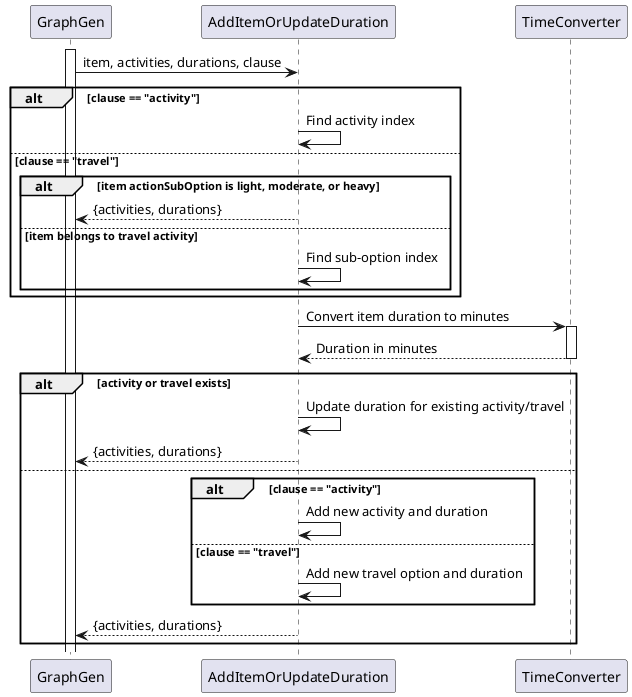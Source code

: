 @startuml AddItemOrUpdateDuration

participant GraphGen
participant AddItemOrUpdateDuration
participant TimeConverter

activate GraphGen
GraphGen -> AddItemOrUpdateDuration : item, activities, durations, clause

alt clause == "activity"
    AddItemOrUpdateDuration -> AddItemOrUpdateDuration : Find activity index
else clause == "travel"
    alt item actionSubOption is light, moderate, or heavy
        AddItemOrUpdateDuration --> GraphGen : {activities, durations}
    else item belongs to travel activity
        AddItemOrUpdateDuration -> AddItemOrUpdateDuration : Find sub-option index
    end
end

AddItemOrUpdateDuration -> TimeConverter : Convert item duration to minutes
activate TimeConverter
TimeConverter --> AddItemOrUpdateDuration: Duration in minutes
deactivate TimeConverter

alt activity or travel exists
    AddItemOrUpdateDuration -> AddItemOrUpdateDuration : Update duration for existing activity/travel
    AddItemOrUpdateDuration --> GraphGen: {activities, durations}
else
    alt clause == "activity"
        AddItemOrUpdateDuration -> AddItemOrUpdateDuration : Add new activity and duration
    else clause == "travel"
        AddItemOrUpdateDuration -> AddItemOrUpdateDuration : Add new travel option and duration
    end
    AddItemOrUpdateDuration --> GraphGen : {activities, durations}
end

@enduml


